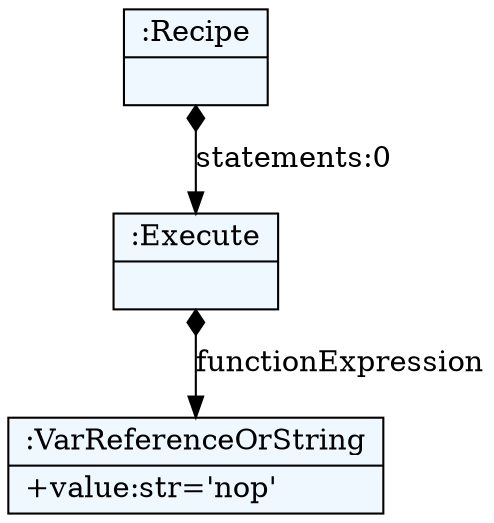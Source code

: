 
    digraph textX {
    fontname = "Bitstream Vera Sans"
    fontsize = 8
    node[
        shape=record,
        style=filled,
        fillcolor=aliceblue
    ]
    nodesep = 0.3
    edge[dir=black,arrowtail=empty]


4358957200 -> 4358955184 [label="statements:0" arrowtail=diamond dir=both]
4358955184 -> 4358955280 [label="functionExpression" arrowtail=diamond dir=both]
4358955280[label="{:VarReferenceOrString|+value:str='nop'\l}"]
4358955184[label="{:Execute|}"]
4358957200[label="{:Recipe|}"]

}
